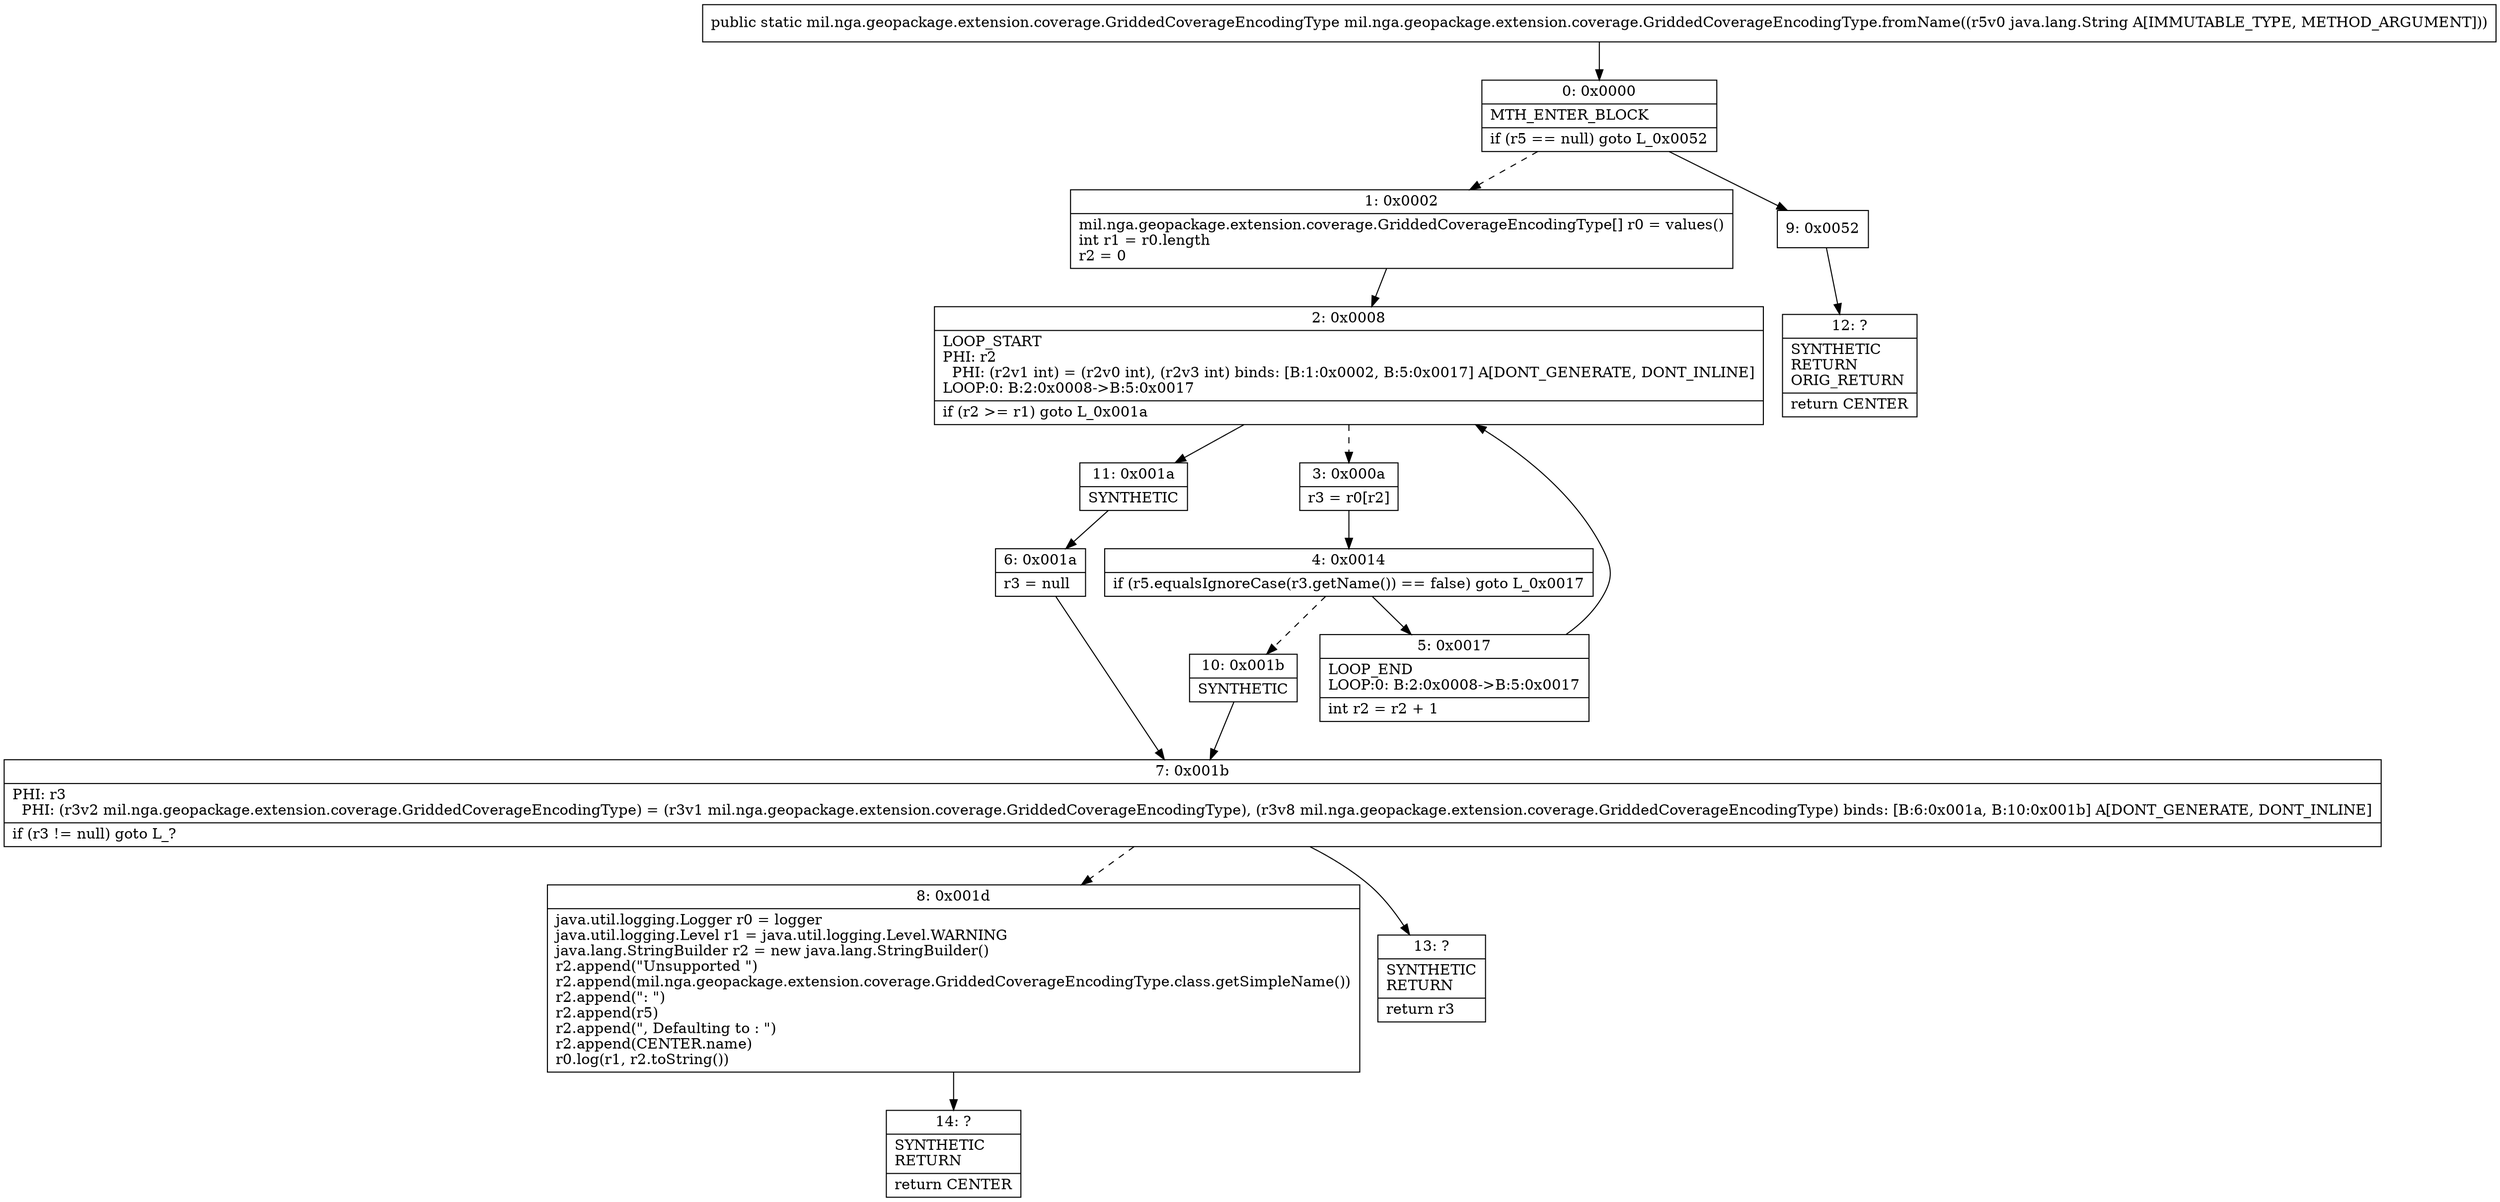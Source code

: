 digraph "CFG formil.nga.geopackage.extension.coverage.GriddedCoverageEncodingType.fromName(Ljava\/lang\/String;)Lmil\/nga\/geopackage\/extension\/coverage\/GriddedCoverageEncodingType;" {
Node_0 [shape=record,label="{0\:\ 0x0000|MTH_ENTER_BLOCK\l|if (r5 == null) goto L_0x0052\l}"];
Node_1 [shape=record,label="{1\:\ 0x0002|mil.nga.geopackage.extension.coverage.GriddedCoverageEncodingType[] r0 = values()\lint r1 = r0.length\lr2 = 0\l}"];
Node_2 [shape=record,label="{2\:\ 0x0008|LOOP_START\lPHI: r2 \l  PHI: (r2v1 int) = (r2v0 int), (r2v3 int) binds: [B:1:0x0002, B:5:0x0017] A[DONT_GENERATE, DONT_INLINE]\lLOOP:0: B:2:0x0008\-\>B:5:0x0017\l|if (r2 \>= r1) goto L_0x001a\l}"];
Node_3 [shape=record,label="{3\:\ 0x000a|r3 = r0[r2]\l}"];
Node_4 [shape=record,label="{4\:\ 0x0014|if (r5.equalsIgnoreCase(r3.getName()) == false) goto L_0x0017\l}"];
Node_5 [shape=record,label="{5\:\ 0x0017|LOOP_END\lLOOP:0: B:2:0x0008\-\>B:5:0x0017\l|int r2 = r2 + 1\l}"];
Node_6 [shape=record,label="{6\:\ 0x001a|r3 = null\l}"];
Node_7 [shape=record,label="{7\:\ 0x001b|PHI: r3 \l  PHI: (r3v2 mil.nga.geopackage.extension.coverage.GriddedCoverageEncodingType) = (r3v1 mil.nga.geopackage.extension.coverage.GriddedCoverageEncodingType), (r3v8 mil.nga.geopackage.extension.coverage.GriddedCoverageEncodingType) binds: [B:6:0x001a, B:10:0x001b] A[DONT_GENERATE, DONT_INLINE]\l|if (r3 != null) goto L_?\l}"];
Node_8 [shape=record,label="{8\:\ 0x001d|java.util.logging.Logger r0 = logger\ljava.util.logging.Level r1 = java.util.logging.Level.WARNING\ljava.lang.StringBuilder r2 = new java.lang.StringBuilder()\lr2.append(\"Unsupported \")\lr2.append(mil.nga.geopackage.extension.coverage.GriddedCoverageEncodingType.class.getSimpleName())\lr2.append(\": \")\lr2.append(r5)\lr2.append(\", Defaulting to : \")\lr2.append(CENTER.name)\lr0.log(r1, r2.toString())\l}"];
Node_9 [shape=record,label="{9\:\ 0x0052}"];
Node_10 [shape=record,label="{10\:\ 0x001b|SYNTHETIC\l}"];
Node_11 [shape=record,label="{11\:\ 0x001a|SYNTHETIC\l}"];
Node_12 [shape=record,label="{12\:\ ?|SYNTHETIC\lRETURN\lORIG_RETURN\l|return CENTER\l}"];
Node_13 [shape=record,label="{13\:\ ?|SYNTHETIC\lRETURN\l|return r3\l}"];
Node_14 [shape=record,label="{14\:\ ?|SYNTHETIC\lRETURN\l|return CENTER\l}"];
MethodNode[shape=record,label="{public static mil.nga.geopackage.extension.coverage.GriddedCoverageEncodingType mil.nga.geopackage.extension.coverage.GriddedCoverageEncodingType.fromName((r5v0 java.lang.String A[IMMUTABLE_TYPE, METHOD_ARGUMENT])) }"];
MethodNode -> Node_0;
Node_0 -> Node_1[style=dashed];
Node_0 -> Node_9;
Node_1 -> Node_2;
Node_2 -> Node_3[style=dashed];
Node_2 -> Node_11;
Node_3 -> Node_4;
Node_4 -> Node_5;
Node_4 -> Node_10[style=dashed];
Node_5 -> Node_2;
Node_6 -> Node_7;
Node_7 -> Node_8[style=dashed];
Node_7 -> Node_13;
Node_8 -> Node_14;
Node_9 -> Node_12;
Node_10 -> Node_7;
Node_11 -> Node_6;
}

